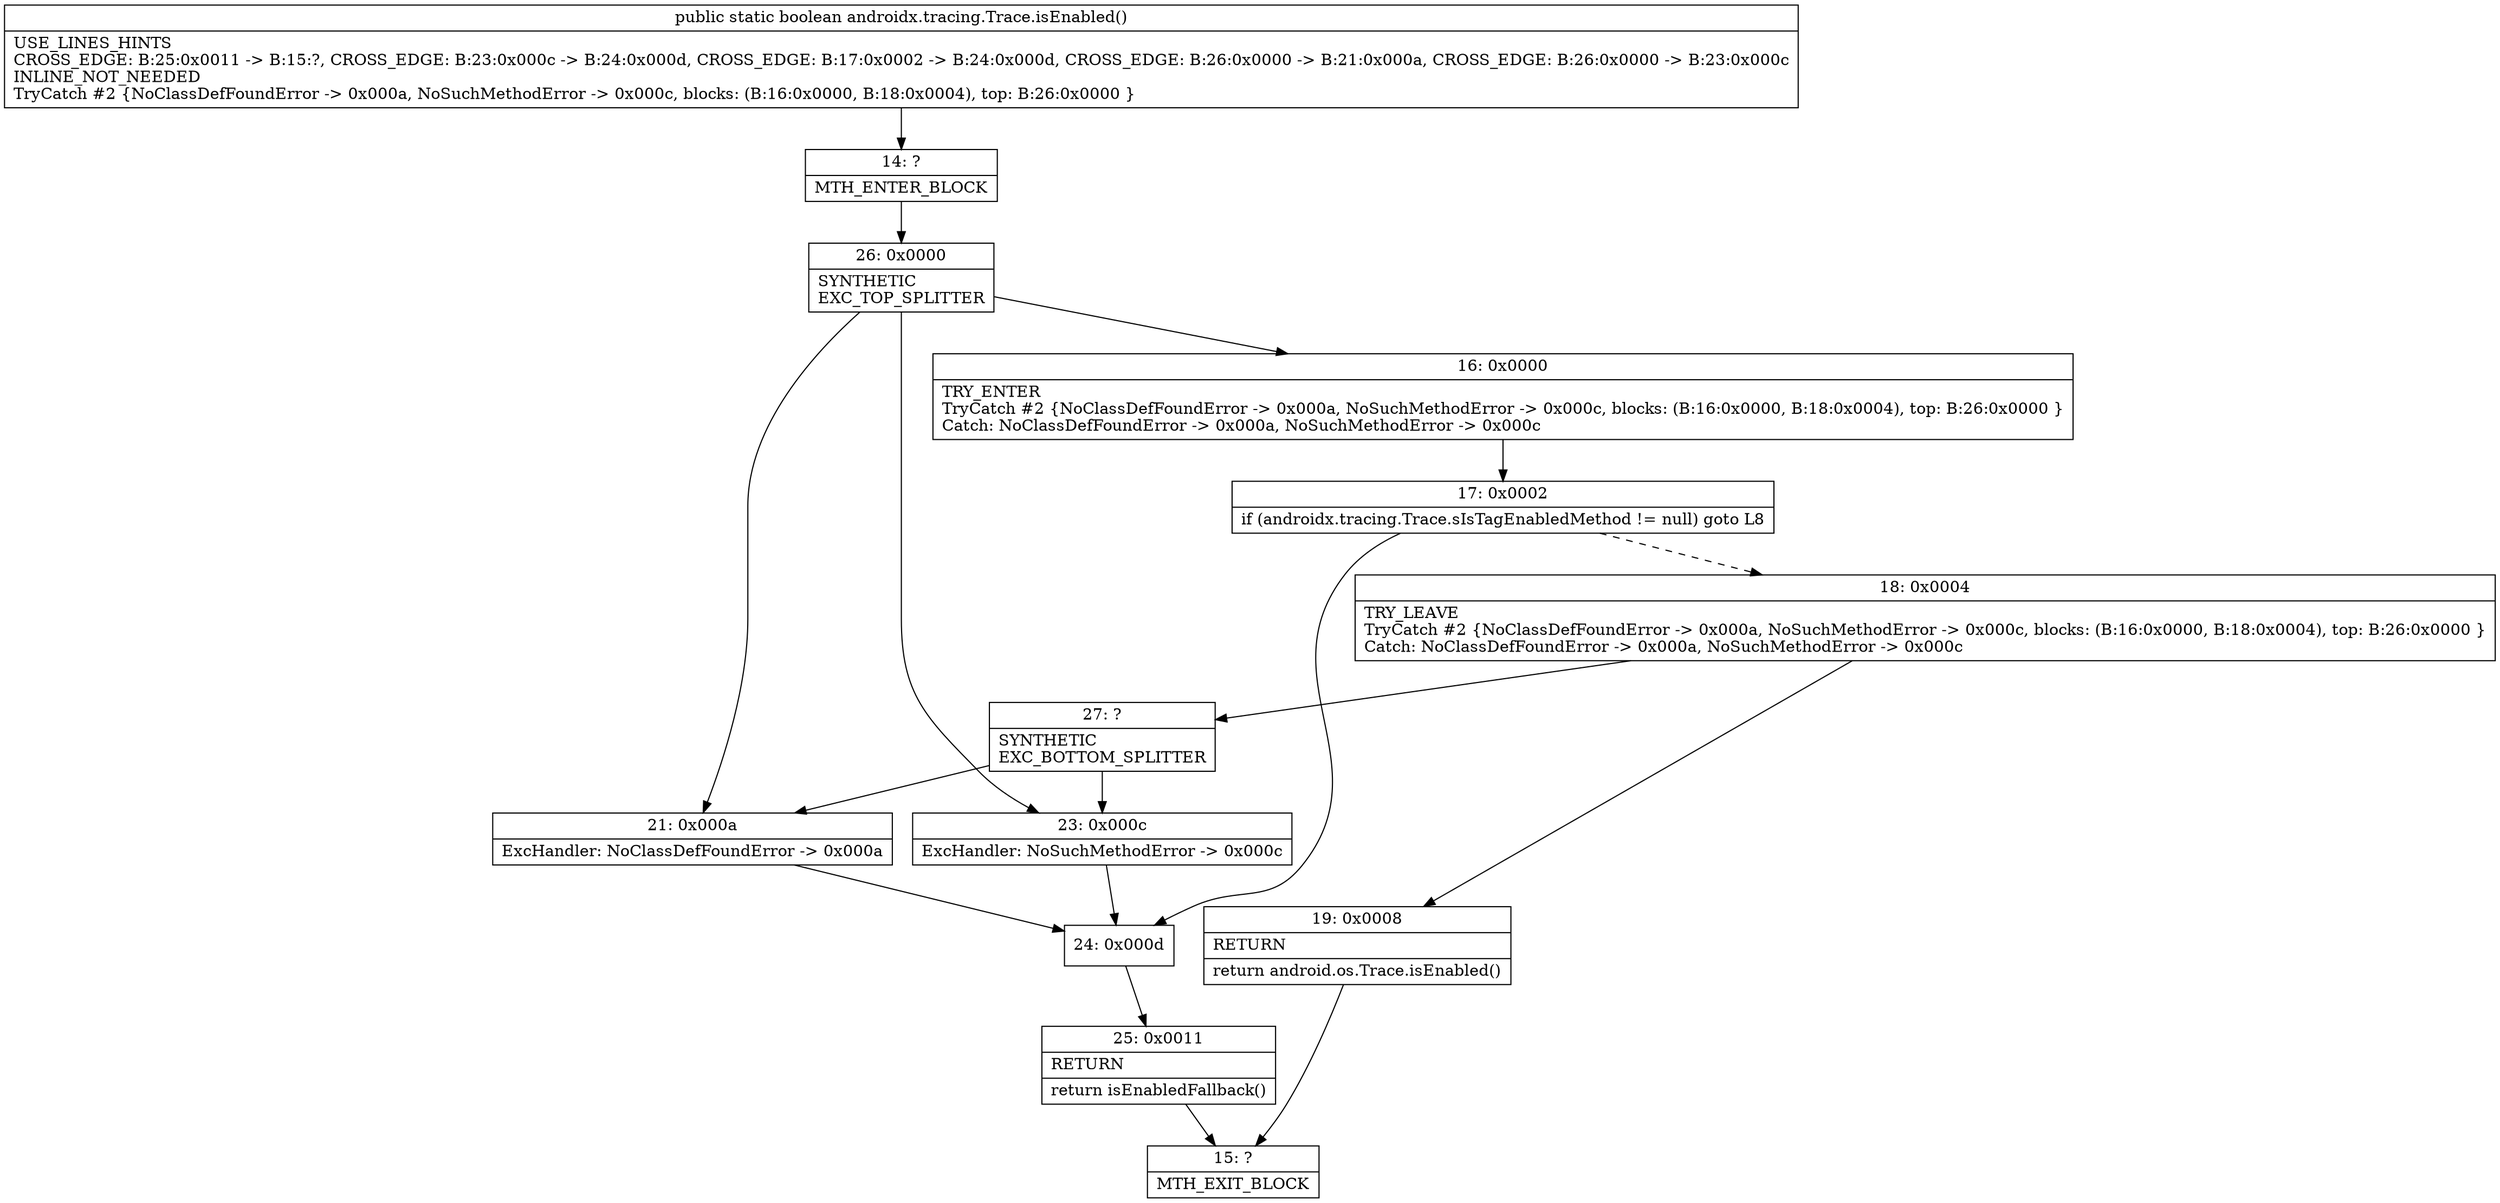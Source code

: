 digraph "CFG forandroidx.tracing.Trace.isEnabled()Z" {
Node_14 [shape=record,label="{14\:\ ?|MTH_ENTER_BLOCK\l}"];
Node_26 [shape=record,label="{26\:\ 0x0000|SYNTHETIC\lEXC_TOP_SPLITTER\l}"];
Node_16 [shape=record,label="{16\:\ 0x0000|TRY_ENTER\lTryCatch #2 \{NoClassDefFoundError \-\> 0x000a, NoSuchMethodError \-\> 0x000c, blocks: (B:16:0x0000, B:18:0x0004), top: B:26:0x0000 \}\lCatch: NoClassDefFoundError \-\> 0x000a, NoSuchMethodError \-\> 0x000c\l}"];
Node_17 [shape=record,label="{17\:\ 0x0002|if (androidx.tracing.Trace.sIsTagEnabledMethod != null) goto L8\l}"];
Node_18 [shape=record,label="{18\:\ 0x0004|TRY_LEAVE\lTryCatch #2 \{NoClassDefFoundError \-\> 0x000a, NoSuchMethodError \-\> 0x000c, blocks: (B:16:0x0000, B:18:0x0004), top: B:26:0x0000 \}\lCatch: NoClassDefFoundError \-\> 0x000a, NoSuchMethodError \-\> 0x000c\l}"];
Node_19 [shape=record,label="{19\:\ 0x0008|RETURN\l|return android.os.Trace.isEnabled()\l}"];
Node_15 [shape=record,label="{15\:\ ?|MTH_EXIT_BLOCK\l}"];
Node_27 [shape=record,label="{27\:\ ?|SYNTHETIC\lEXC_BOTTOM_SPLITTER\l}"];
Node_24 [shape=record,label="{24\:\ 0x000d}"];
Node_25 [shape=record,label="{25\:\ 0x0011|RETURN\l|return isEnabledFallback()\l}"];
Node_21 [shape=record,label="{21\:\ 0x000a|ExcHandler: NoClassDefFoundError \-\> 0x000a\l}"];
Node_23 [shape=record,label="{23\:\ 0x000c|ExcHandler: NoSuchMethodError \-\> 0x000c\l}"];
MethodNode[shape=record,label="{public static boolean androidx.tracing.Trace.isEnabled()  | USE_LINES_HINTS\lCROSS_EDGE: B:25:0x0011 \-\> B:15:?, CROSS_EDGE: B:23:0x000c \-\> B:24:0x000d, CROSS_EDGE: B:17:0x0002 \-\> B:24:0x000d, CROSS_EDGE: B:26:0x0000 \-\> B:21:0x000a, CROSS_EDGE: B:26:0x0000 \-\> B:23:0x000c\lINLINE_NOT_NEEDED\lTryCatch #2 \{NoClassDefFoundError \-\> 0x000a, NoSuchMethodError \-\> 0x000c, blocks: (B:16:0x0000, B:18:0x0004), top: B:26:0x0000 \}\l}"];
MethodNode -> Node_14;Node_14 -> Node_26;
Node_26 -> Node_16;
Node_26 -> Node_21;
Node_26 -> Node_23;
Node_16 -> Node_17;
Node_17 -> Node_18[style=dashed];
Node_17 -> Node_24;
Node_18 -> Node_19;
Node_18 -> Node_27;
Node_19 -> Node_15;
Node_27 -> Node_21;
Node_27 -> Node_23;
Node_24 -> Node_25;
Node_25 -> Node_15;
Node_21 -> Node_24;
Node_23 -> Node_24;
}

